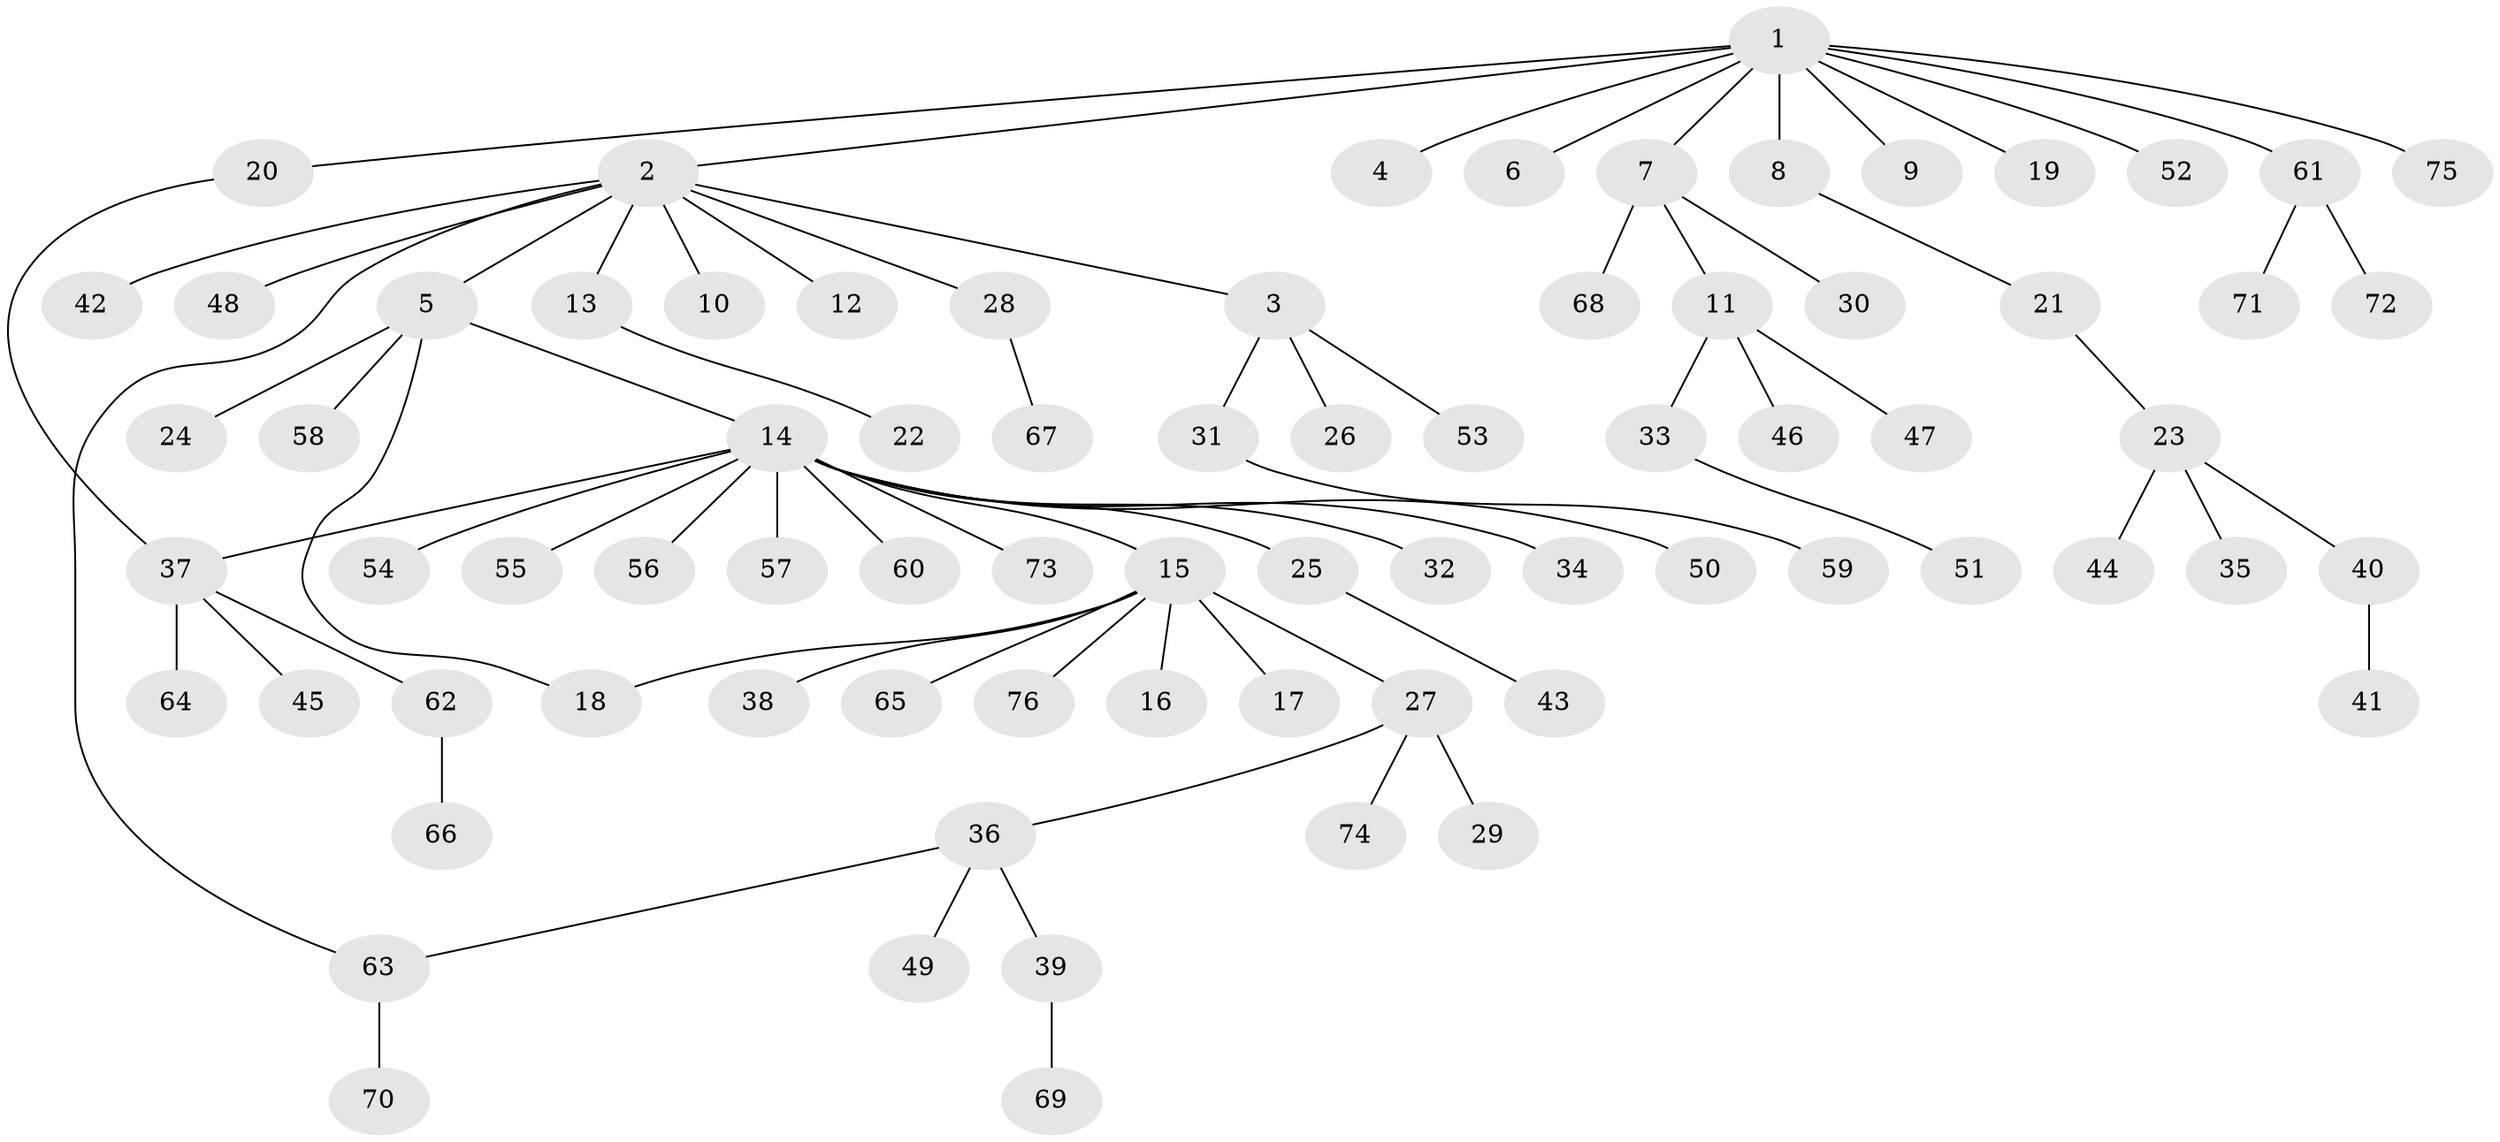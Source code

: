 // coarse degree distribution, {1: 0.9333333333333333, 12: 0.03333333333333333, 18: 0.03333333333333333}
// Generated by graph-tools (version 1.1) at 2025/50/03/04/25 21:50:28]
// undirected, 76 vertices, 78 edges
graph export_dot {
graph [start="1"]
  node [color=gray90,style=filled];
  1;
  2;
  3;
  4;
  5;
  6;
  7;
  8;
  9;
  10;
  11;
  12;
  13;
  14;
  15;
  16;
  17;
  18;
  19;
  20;
  21;
  22;
  23;
  24;
  25;
  26;
  27;
  28;
  29;
  30;
  31;
  32;
  33;
  34;
  35;
  36;
  37;
  38;
  39;
  40;
  41;
  42;
  43;
  44;
  45;
  46;
  47;
  48;
  49;
  50;
  51;
  52;
  53;
  54;
  55;
  56;
  57;
  58;
  59;
  60;
  61;
  62;
  63;
  64;
  65;
  66;
  67;
  68;
  69;
  70;
  71;
  72;
  73;
  74;
  75;
  76;
  1 -- 2;
  1 -- 4;
  1 -- 6;
  1 -- 7;
  1 -- 8;
  1 -- 9;
  1 -- 19;
  1 -- 20;
  1 -- 52;
  1 -- 61;
  1 -- 75;
  2 -- 3;
  2 -- 5;
  2 -- 10;
  2 -- 12;
  2 -- 13;
  2 -- 28;
  2 -- 42;
  2 -- 48;
  2 -- 63;
  3 -- 26;
  3 -- 31;
  3 -- 53;
  5 -- 14;
  5 -- 18;
  5 -- 24;
  5 -- 58;
  7 -- 11;
  7 -- 30;
  7 -- 68;
  8 -- 21;
  11 -- 33;
  11 -- 46;
  11 -- 47;
  13 -- 22;
  14 -- 15;
  14 -- 25;
  14 -- 32;
  14 -- 34;
  14 -- 37;
  14 -- 50;
  14 -- 54;
  14 -- 55;
  14 -- 56;
  14 -- 57;
  14 -- 60;
  14 -- 73;
  15 -- 16;
  15 -- 17;
  15 -- 18;
  15 -- 27;
  15 -- 38;
  15 -- 65;
  15 -- 76;
  20 -- 37;
  21 -- 23;
  23 -- 35;
  23 -- 40;
  23 -- 44;
  25 -- 43;
  27 -- 29;
  27 -- 36;
  27 -- 74;
  28 -- 67;
  31 -- 59;
  33 -- 51;
  36 -- 39;
  36 -- 49;
  36 -- 63;
  37 -- 45;
  37 -- 62;
  37 -- 64;
  39 -- 69;
  40 -- 41;
  61 -- 71;
  61 -- 72;
  62 -- 66;
  63 -- 70;
}
